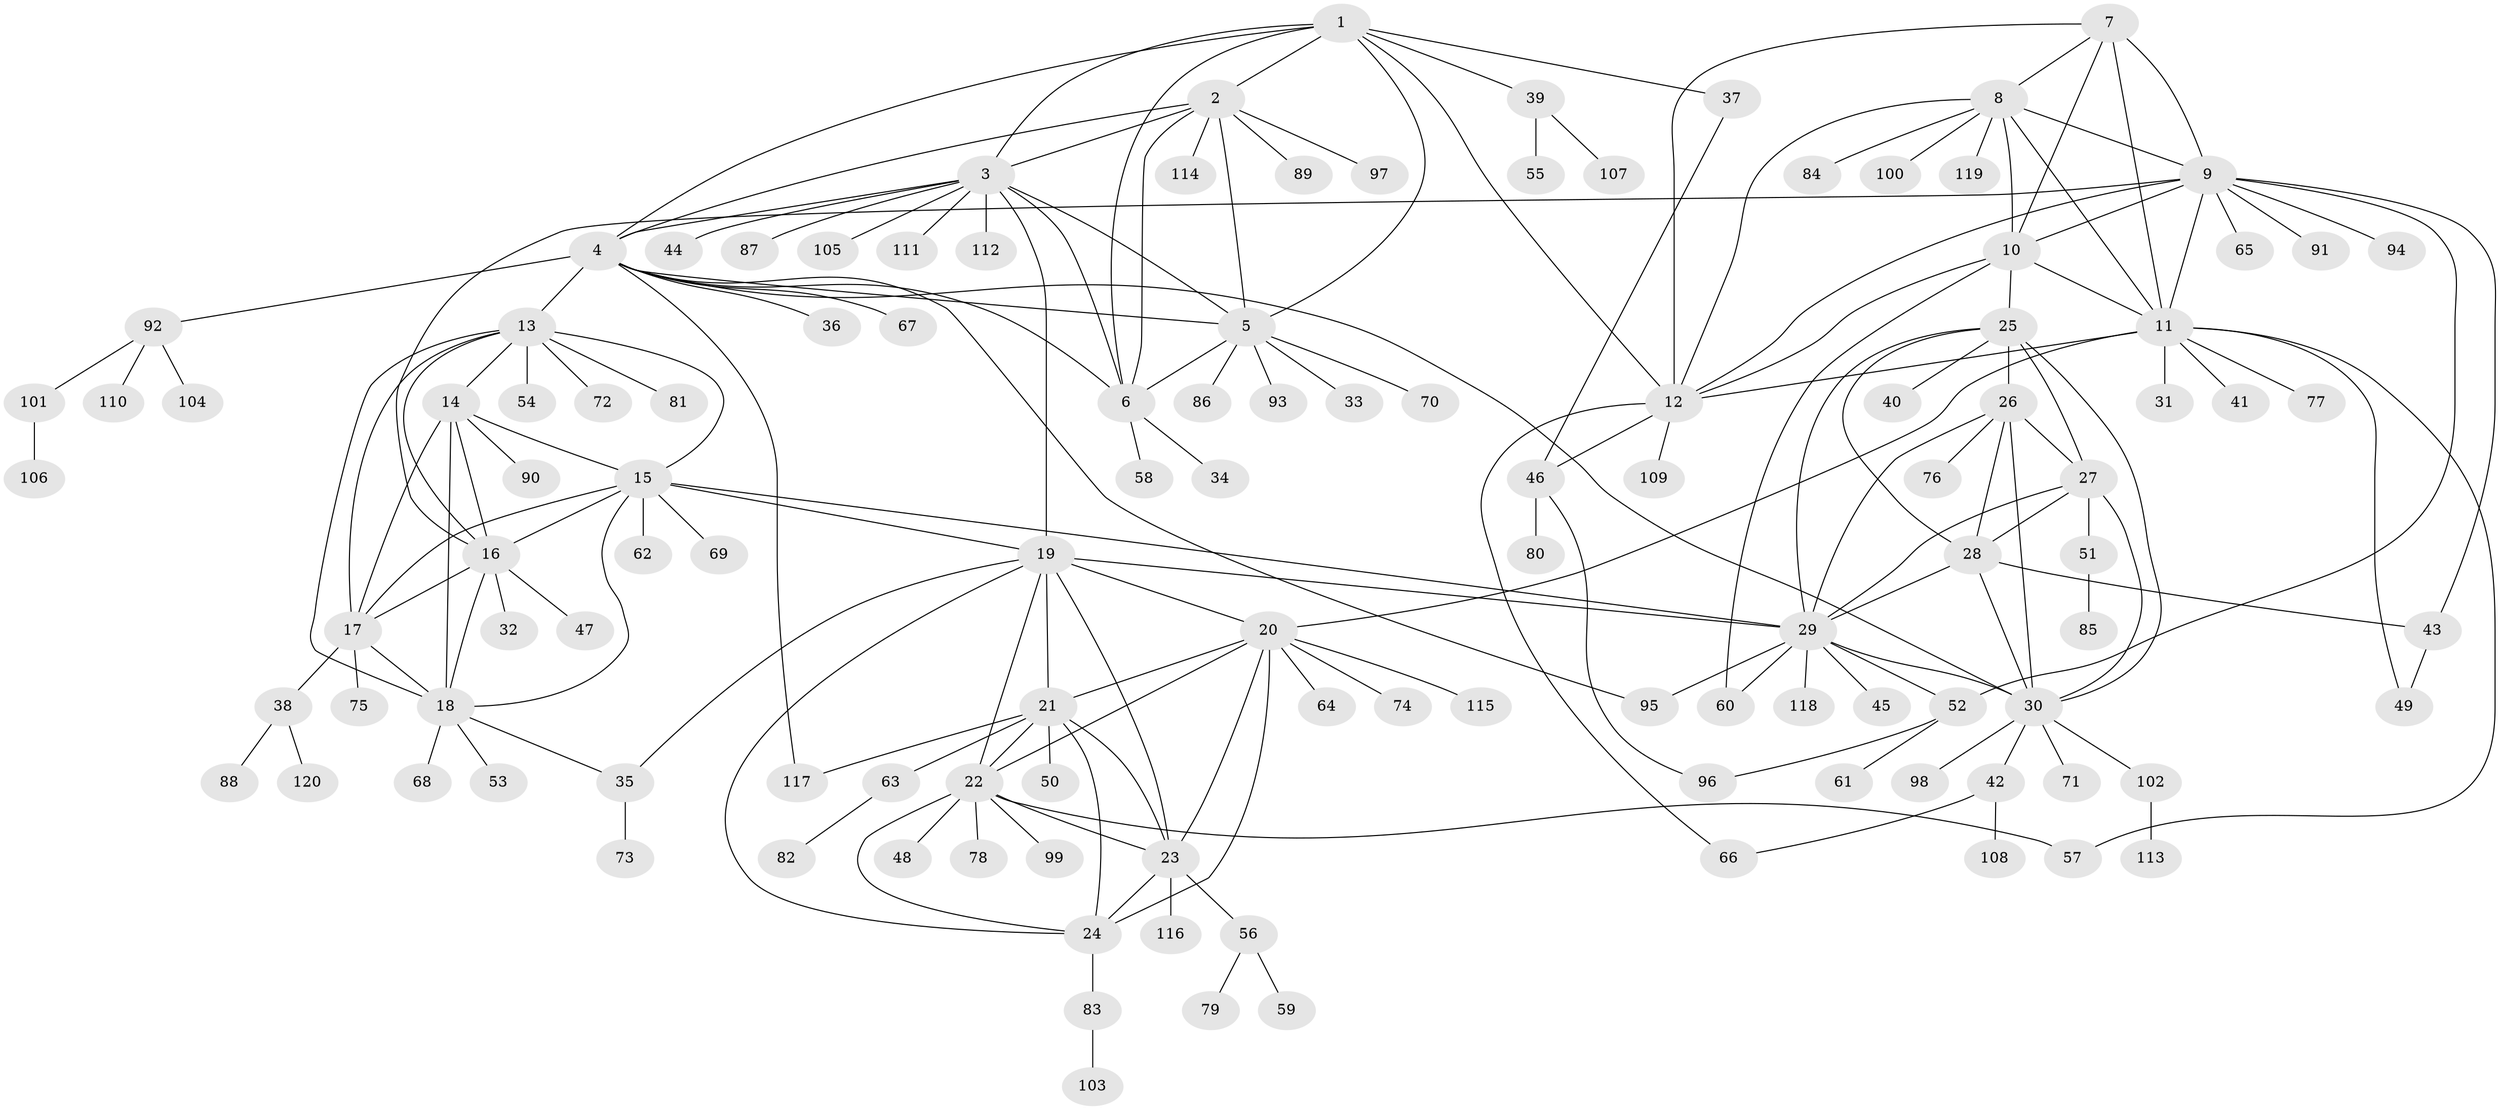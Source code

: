 // Generated by graph-tools (version 1.1) at 2025/50/03/09/25 03:50:29]
// undirected, 120 vertices, 186 edges
graph export_dot {
graph [start="1"]
  node [color=gray90,style=filled];
  1;
  2;
  3;
  4;
  5;
  6;
  7;
  8;
  9;
  10;
  11;
  12;
  13;
  14;
  15;
  16;
  17;
  18;
  19;
  20;
  21;
  22;
  23;
  24;
  25;
  26;
  27;
  28;
  29;
  30;
  31;
  32;
  33;
  34;
  35;
  36;
  37;
  38;
  39;
  40;
  41;
  42;
  43;
  44;
  45;
  46;
  47;
  48;
  49;
  50;
  51;
  52;
  53;
  54;
  55;
  56;
  57;
  58;
  59;
  60;
  61;
  62;
  63;
  64;
  65;
  66;
  67;
  68;
  69;
  70;
  71;
  72;
  73;
  74;
  75;
  76;
  77;
  78;
  79;
  80;
  81;
  82;
  83;
  84;
  85;
  86;
  87;
  88;
  89;
  90;
  91;
  92;
  93;
  94;
  95;
  96;
  97;
  98;
  99;
  100;
  101;
  102;
  103;
  104;
  105;
  106;
  107;
  108;
  109;
  110;
  111;
  112;
  113;
  114;
  115;
  116;
  117;
  118;
  119;
  120;
  1 -- 2;
  1 -- 3;
  1 -- 4;
  1 -- 5;
  1 -- 6;
  1 -- 12;
  1 -- 37;
  1 -- 39;
  2 -- 3;
  2 -- 4;
  2 -- 5;
  2 -- 6;
  2 -- 89;
  2 -- 97;
  2 -- 114;
  3 -- 4;
  3 -- 5;
  3 -- 6;
  3 -- 19;
  3 -- 44;
  3 -- 87;
  3 -- 105;
  3 -- 111;
  3 -- 112;
  4 -- 5;
  4 -- 6;
  4 -- 13;
  4 -- 30;
  4 -- 36;
  4 -- 67;
  4 -- 92;
  4 -- 95;
  4 -- 117;
  5 -- 6;
  5 -- 33;
  5 -- 70;
  5 -- 86;
  5 -- 93;
  6 -- 34;
  6 -- 58;
  7 -- 8;
  7 -- 9;
  7 -- 10;
  7 -- 11;
  7 -- 12;
  8 -- 9;
  8 -- 10;
  8 -- 11;
  8 -- 12;
  8 -- 84;
  8 -- 100;
  8 -- 119;
  9 -- 10;
  9 -- 11;
  9 -- 12;
  9 -- 16;
  9 -- 43;
  9 -- 52;
  9 -- 65;
  9 -- 91;
  9 -- 94;
  10 -- 11;
  10 -- 12;
  10 -- 25;
  10 -- 60;
  11 -- 12;
  11 -- 20;
  11 -- 31;
  11 -- 41;
  11 -- 49;
  11 -- 57;
  11 -- 77;
  12 -- 46;
  12 -- 66;
  12 -- 109;
  13 -- 14;
  13 -- 15;
  13 -- 16;
  13 -- 17;
  13 -- 18;
  13 -- 54;
  13 -- 72;
  13 -- 81;
  14 -- 15;
  14 -- 16;
  14 -- 17;
  14 -- 18;
  14 -- 90;
  15 -- 16;
  15 -- 17;
  15 -- 18;
  15 -- 19;
  15 -- 29;
  15 -- 62;
  15 -- 69;
  16 -- 17;
  16 -- 18;
  16 -- 32;
  16 -- 47;
  17 -- 18;
  17 -- 38;
  17 -- 75;
  18 -- 35;
  18 -- 53;
  18 -- 68;
  19 -- 20;
  19 -- 21;
  19 -- 22;
  19 -- 23;
  19 -- 24;
  19 -- 29;
  19 -- 35;
  20 -- 21;
  20 -- 22;
  20 -- 23;
  20 -- 24;
  20 -- 64;
  20 -- 74;
  20 -- 115;
  21 -- 22;
  21 -- 23;
  21 -- 24;
  21 -- 50;
  21 -- 63;
  21 -- 117;
  22 -- 23;
  22 -- 24;
  22 -- 48;
  22 -- 57;
  22 -- 78;
  22 -- 99;
  23 -- 24;
  23 -- 56;
  23 -- 116;
  24 -- 83;
  25 -- 26;
  25 -- 27;
  25 -- 28;
  25 -- 29;
  25 -- 30;
  25 -- 40;
  26 -- 27;
  26 -- 28;
  26 -- 29;
  26 -- 30;
  26 -- 76;
  27 -- 28;
  27 -- 29;
  27 -- 30;
  27 -- 51;
  28 -- 29;
  28 -- 30;
  28 -- 43;
  29 -- 30;
  29 -- 45;
  29 -- 52;
  29 -- 60;
  29 -- 95;
  29 -- 118;
  30 -- 42;
  30 -- 71;
  30 -- 98;
  30 -- 102;
  35 -- 73;
  37 -- 46;
  38 -- 88;
  38 -- 120;
  39 -- 55;
  39 -- 107;
  42 -- 66;
  42 -- 108;
  43 -- 49;
  46 -- 80;
  46 -- 96;
  51 -- 85;
  52 -- 61;
  52 -- 96;
  56 -- 59;
  56 -- 79;
  63 -- 82;
  83 -- 103;
  92 -- 101;
  92 -- 104;
  92 -- 110;
  101 -- 106;
  102 -- 113;
}
